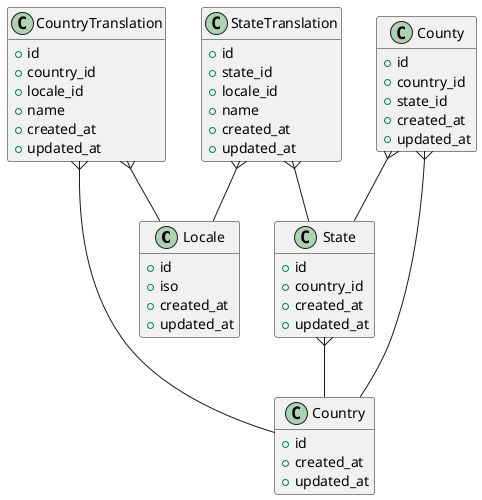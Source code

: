 @startuml

hide empty fields
hide empty methods

class Locale {
    + id
    + iso
    + created_at
    + updated_at
}

class Country {
    + id
    + created_at
    + updated_at
}

class CountryTranslation {
    + id
    + country_id
    + locale_id
    + name
    + created_at
    + updated_at
}

CountryTranslation }-- Country
CountryTranslation }-- Locale

class State {
    + id
    + country_id
    + created_at
    + updated_at
}

State }-- Country

class StateTranslation {
    + id
    + state_id
    + locale_id
    + name
    + created_at
    + updated_at
}

StateTranslation }-- State
StateTranslation }-- Locale

class County {
    + id
    + country_id
    + state_id
    + created_at
    + updated_at
}

County }-- Country
County }-- State

@enduml
